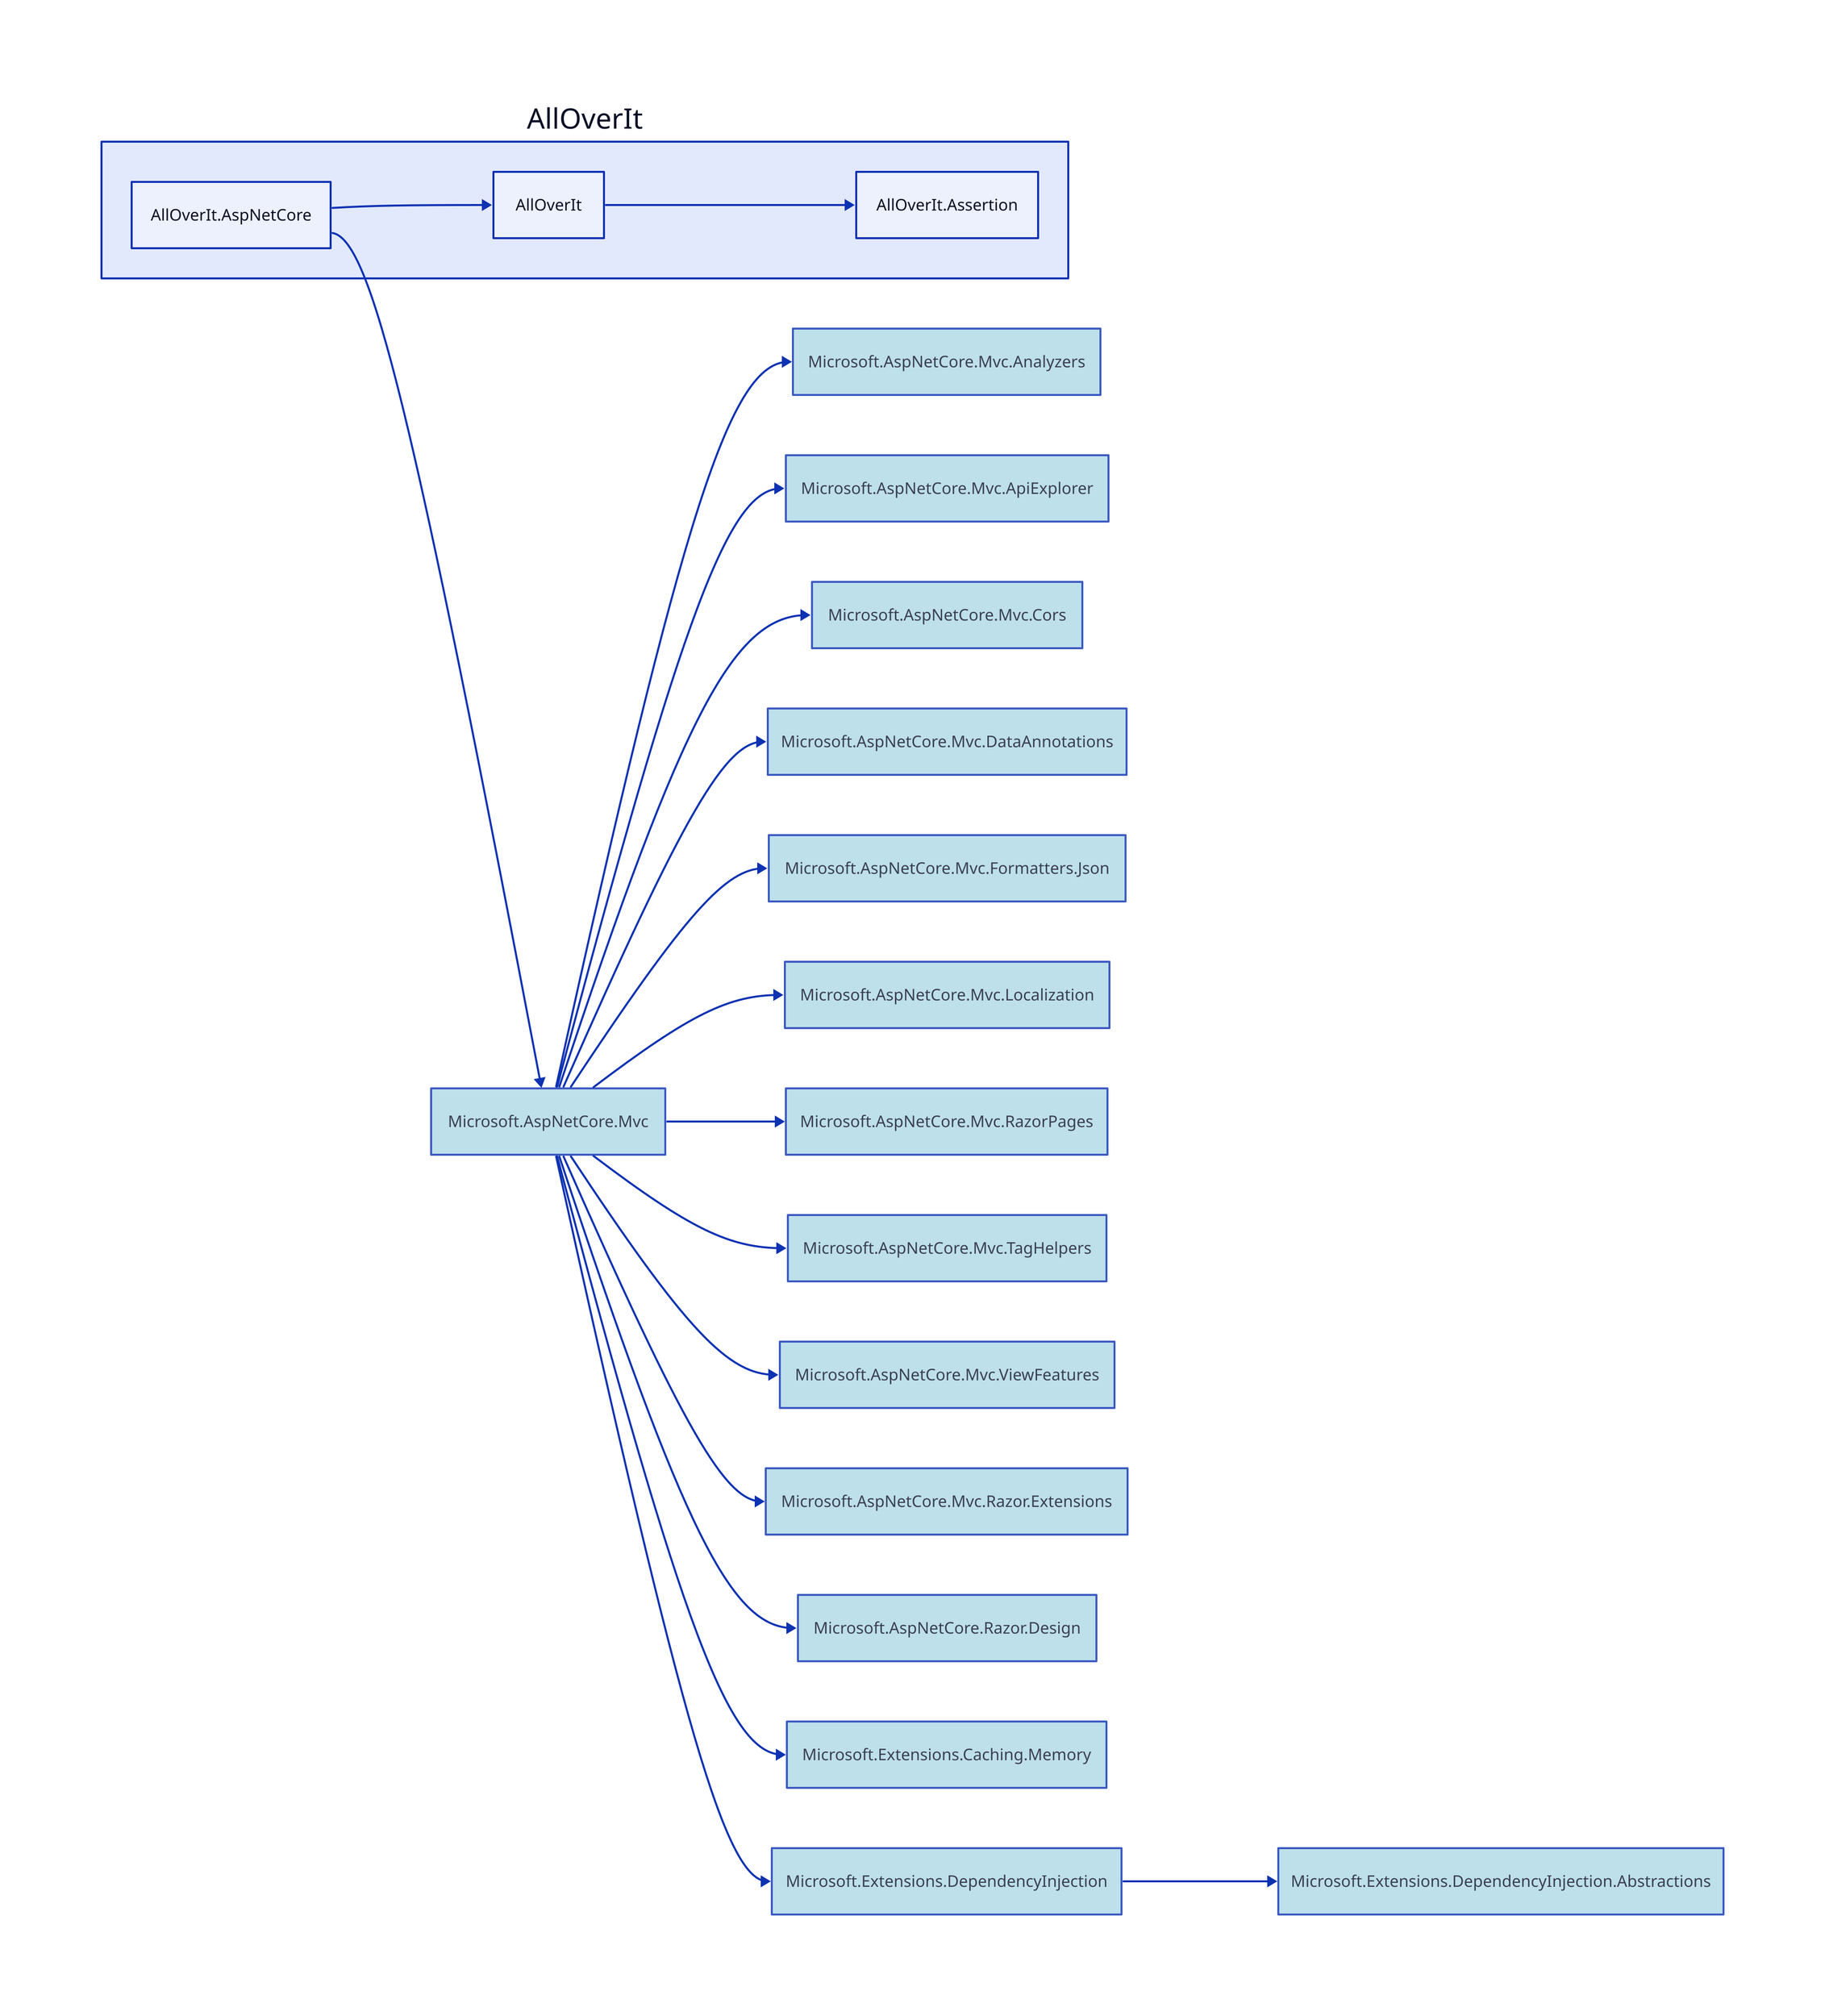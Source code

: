 direction: right

aoi: AllOverIt
aoi.alloverit-aspnetcore: AllOverIt.AspNetCore
aoi.alloverit: AllOverIt
aoi.alloverit-assertion: AllOverIt.Assertion
microsoft-aspnetcore-mvc: Microsoft.AspNetCore.Mvc
microsoft-aspnetcore-mvc.style.fill: lightblue
microsoft-aspnetcore-mvc.style.opacity: 0.8
microsoft-aspnetcore-mvc-analyzers: Microsoft.AspNetCore.Mvc.Analyzers
microsoft-aspnetcore-mvc-analyzers.style.fill: lightblue
microsoft-aspnetcore-mvc-analyzers.style.opacity: 0.8
microsoft-aspnetcore-mvc-apiexplorer: Microsoft.AspNetCore.Mvc.ApiExplorer
microsoft-aspnetcore-mvc-apiexplorer.style.fill: lightblue
microsoft-aspnetcore-mvc-apiexplorer.style.opacity: 0.8
microsoft-aspnetcore-mvc-cors: Microsoft.AspNetCore.Mvc.Cors
microsoft-aspnetcore-mvc-cors.style.fill: lightblue
microsoft-aspnetcore-mvc-cors.style.opacity: 0.8
microsoft-aspnetcore-mvc-dataannotations: Microsoft.AspNetCore.Mvc.DataAnnotations
microsoft-aspnetcore-mvc-dataannotations.style.fill: lightblue
microsoft-aspnetcore-mvc-dataannotations.style.opacity: 0.8
microsoft-aspnetcore-mvc-formatters-json: Microsoft.AspNetCore.Mvc.Formatters.Json
microsoft-aspnetcore-mvc-formatters-json.style.fill: lightblue
microsoft-aspnetcore-mvc-formatters-json.style.opacity: 0.8
microsoft-aspnetcore-mvc-localization: Microsoft.AspNetCore.Mvc.Localization
microsoft-aspnetcore-mvc-localization.style.fill: lightblue
microsoft-aspnetcore-mvc-localization.style.opacity: 0.8
microsoft-aspnetcore-mvc-razorpages: Microsoft.AspNetCore.Mvc.RazorPages
microsoft-aspnetcore-mvc-razorpages.style.fill: lightblue
microsoft-aspnetcore-mvc-razorpages.style.opacity: 0.8
microsoft-aspnetcore-mvc-taghelpers: Microsoft.AspNetCore.Mvc.TagHelpers
microsoft-aspnetcore-mvc-taghelpers.style.fill: lightblue
microsoft-aspnetcore-mvc-taghelpers.style.opacity: 0.8
microsoft-aspnetcore-mvc-viewfeatures: Microsoft.AspNetCore.Mvc.ViewFeatures
microsoft-aspnetcore-mvc-viewfeatures.style.fill: lightblue
microsoft-aspnetcore-mvc-viewfeatures.style.opacity: 0.8
microsoft-aspnetcore-mvc-razor-extensions: Microsoft.AspNetCore.Mvc.Razor.Extensions
microsoft-aspnetcore-mvc-razor-extensions.style.fill: lightblue
microsoft-aspnetcore-mvc-razor-extensions.style.opacity: 0.8
microsoft-aspnetcore-razor-design: Microsoft.AspNetCore.Razor.Design
microsoft-aspnetcore-razor-design.style.fill: lightblue
microsoft-aspnetcore-razor-design.style.opacity: 0.8
microsoft-extensions-caching-memory: Microsoft.Extensions.Caching.Memory
microsoft-extensions-caching-memory.style.fill: lightblue
microsoft-extensions-caching-memory.style.opacity: 0.8
microsoft-extensions-dependencyinjection: Microsoft.Extensions.DependencyInjection
microsoft-extensions-dependencyinjection.style.fill: lightblue
microsoft-extensions-dependencyinjection.style.opacity: 0.8
microsoft-extensions-dependencyinjection-abstractions: Microsoft.Extensions.DependencyInjection.Abstractions
microsoft-extensions-dependencyinjection-abstractions.style.fill: lightblue
microsoft-extensions-dependencyinjection-abstractions.style.opacity: 0.8

aoi.alloverit <- aoi.alloverit-aspnetcore
aoi.alloverit-assertion <- aoi.alloverit
microsoft-aspnetcore-mvc <- aoi.alloverit-aspnetcore
microsoft-aspnetcore-mvc-analyzers <- microsoft-aspnetcore-mvc
microsoft-aspnetcore-mvc-apiexplorer <- microsoft-aspnetcore-mvc
microsoft-aspnetcore-mvc-cors <- microsoft-aspnetcore-mvc
microsoft-aspnetcore-mvc-dataannotations <- microsoft-aspnetcore-mvc
microsoft-aspnetcore-mvc-formatters-json <- microsoft-aspnetcore-mvc
microsoft-aspnetcore-mvc-localization <- microsoft-aspnetcore-mvc
microsoft-aspnetcore-mvc-razorpages <- microsoft-aspnetcore-mvc
microsoft-aspnetcore-mvc-taghelpers <- microsoft-aspnetcore-mvc
microsoft-aspnetcore-mvc-viewfeatures <- microsoft-aspnetcore-mvc
microsoft-aspnetcore-mvc-razor-extensions <- microsoft-aspnetcore-mvc
microsoft-aspnetcore-razor-design <- microsoft-aspnetcore-mvc
microsoft-extensions-caching-memory <- microsoft-aspnetcore-mvc
microsoft-extensions-dependencyinjection <- microsoft-aspnetcore-mvc
microsoft-extensions-dependencyinjection-abstractions <- microsoft-extensions-dependencyinjection
